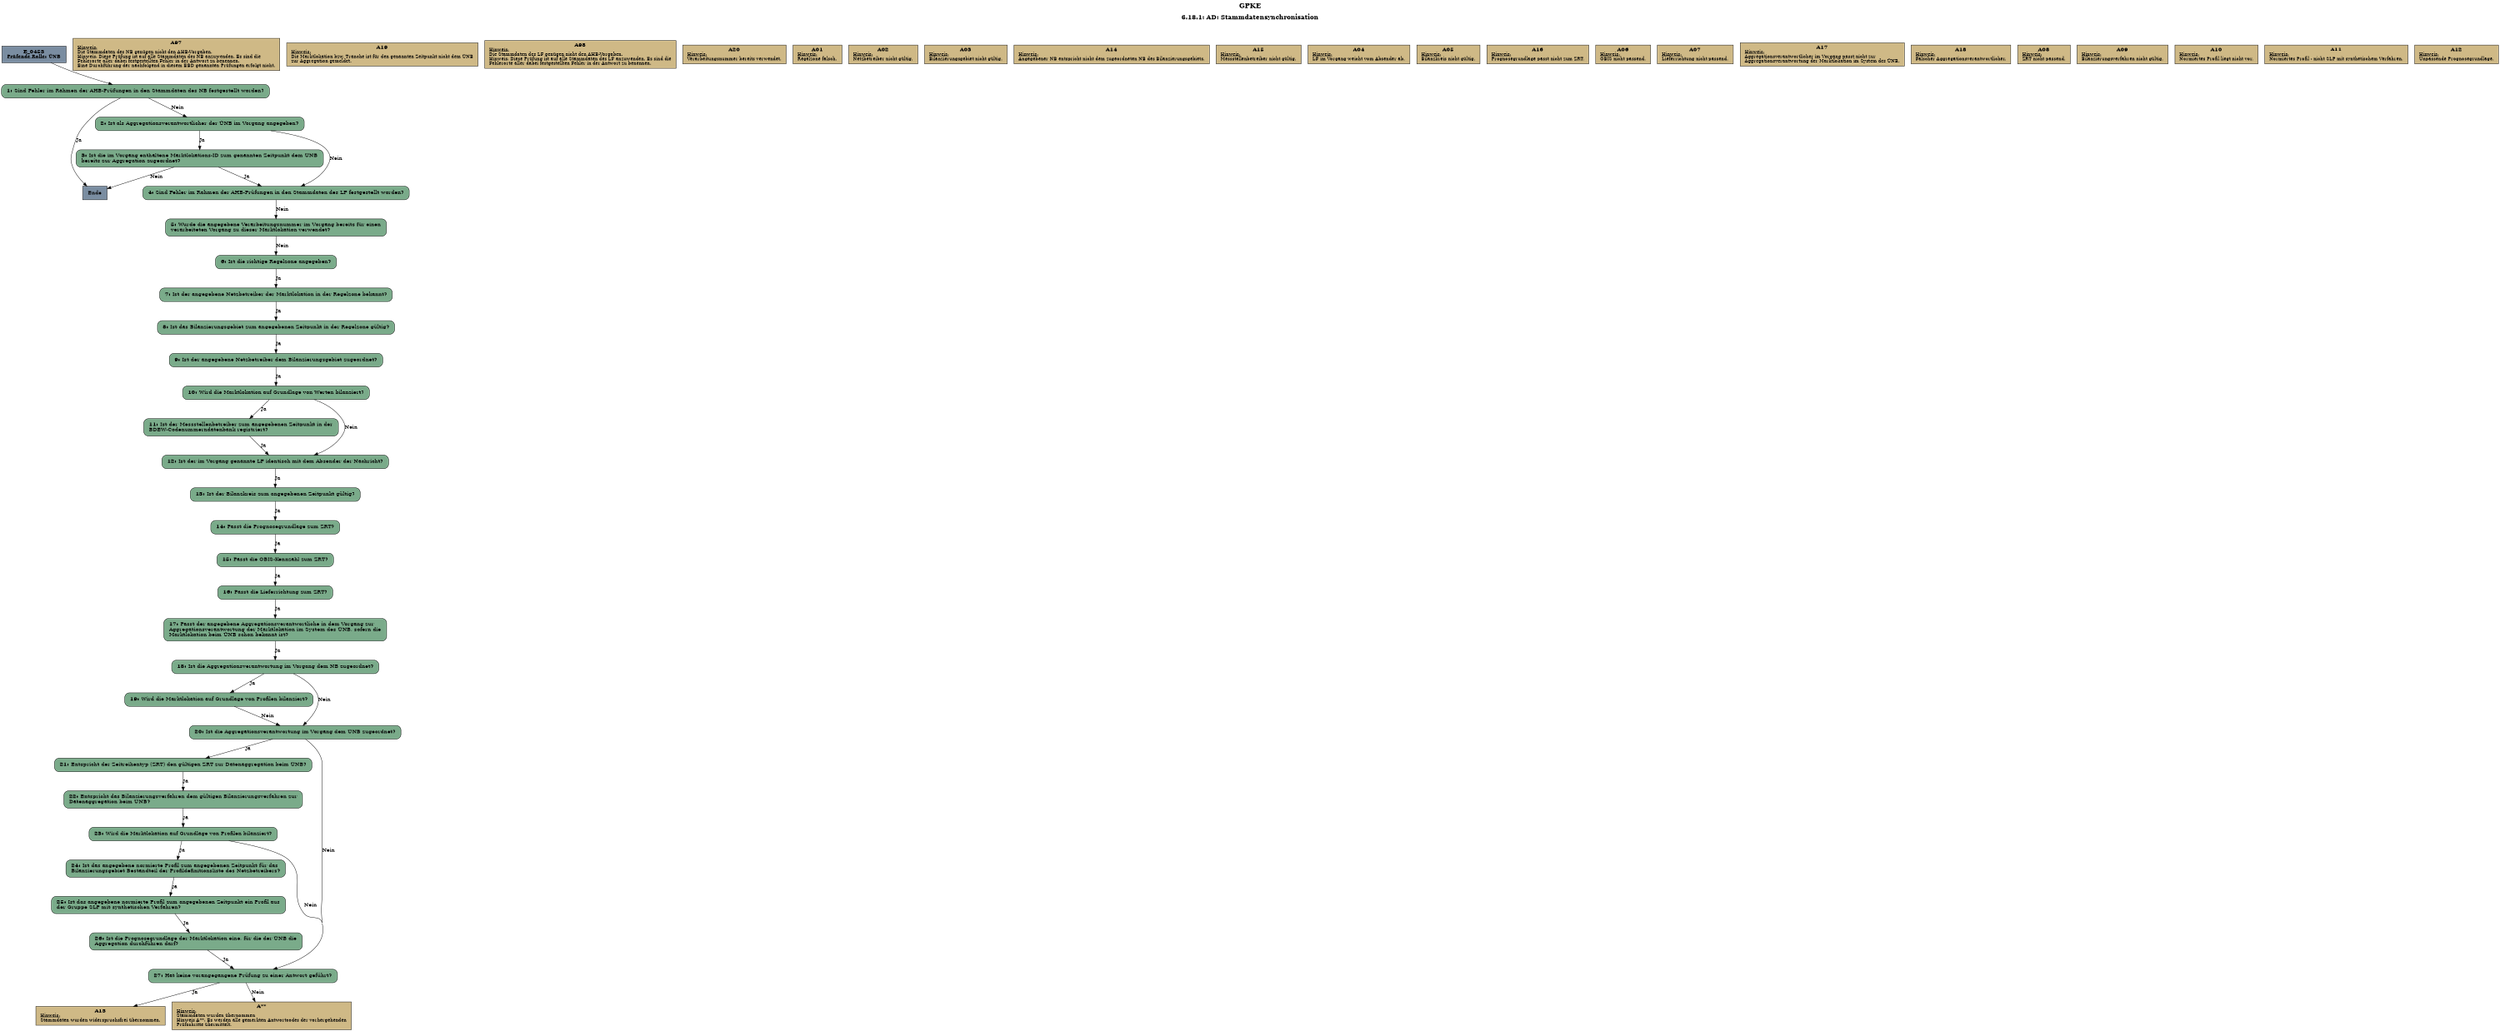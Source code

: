 digraph D {
    labelloc="t";
    label=<<B><FONT POINT-SIZE="18">GPKE</FONT></B><BR/><BR/><B><FONT POINT-SIZE="16">6.18.1: AD: Stammdatensynchronisation</FONT></B><BR/><BR/><BR/><BR/>>;
    ratio="compress";
    concentrate=true;
    pack=true;
    rankdir=TB;
    packmode="array";
    size="20,20";
    "Start" [margin="0.2,0.12", shape=box, style=filled, fillcolor="#7a8da1", label=<<B>E_0453</B><BR align="center"/><FONT point-size="12"><B><U>Prüfende Rolle:</U> ÜNB</B></FONT><BR align="center"/>>];
    "1" [margin="0.2,0.12", shape=box, style="filled,rounded", fillcolor="#7aab8a", label=<<B>1: </B>Sind Fehler im Rahmen der AHB-Prüfungen in den Stammdaten des NB festgestellt worden?<BR align="left"/>>];
    "A97" [margin="0.17,0.08", shape=box, style=filled, fillcolor="#cfb986", label=<<B>A97</B><BR align="center"/><FONT point-size="12"><U>Hinweis:</U><BR align="left"/>Die Stammdaten des NB genügen nicht den AHB-Vorgaben.<BR align="left"/>Hinweis: Diese Prüfung ist auf alle Stammdaten des NB anzuwenden. Es sind die<BR align="left"/>Fehlerorte aller dabei festgestellten Fehler in der Antwort zu benennen.<BR align="left"/>Eine Durchführung der nachfolgend in diesem EBD genannten Prüfungen erfolgt nicht.<BR align="left"/></FONT>>];
    "Ende" [margin="0.2,0.12", shape=box, style=filled, fillcolor="#7a8da1", label="Ende"];
    "2" [margin="0.2,0.12", shape=box, style="filled,rounded", fillcolor="#7aab8a", label=<<B>2: </B>Ist als Aggregationsverantwortlicher der ÜNB im Vorgang angegeben?<BR align="left"/>>];
    "3" [margin="0.2,0.12", shape=box, style="filled,rounded", fillcolor="#7aab8a", label=<<B>3: </B>Ist die im Vorgang enthaltene Marktlokations-ID zum genannten Zeitpunkt dem ÜNB<BR align="left"/>bereits zur Aggregation zugeordnet?<BR align="left"/>>];
    "A19" [margin="0.17,0.08", shape=box, style=filled, fillcolor="#cfb986", label=<<B>A19</B><BR align="center"/><FONT point-size="12"><U>Hinweis:</U><BR align="left"/>Die Marktlokation bzw. Tranche ist für den genannten Zeitpunkt nicht dem ÜNB<BR align="left"/>zur Aggregation gemeldet.<BR align="left"/></FONT>>];
    "4" [margin="0.2,0.12", shape=box, style="filled,rounded", fillcolor="#7aab8a", label=<<B>4: </B>Sind Fehler im Rahmen der AHB-Prüfungen in den Stammdaten des LF festgestellt worden?<BR align="left"/>>];
    "A98" [margin="0.17,0.08", shape=box, style=filled, fillcolor="#cfb986", label=<<B>A98</B><BR align="center"/><FONT point-size="12"><U>Hinweis:</U><BR align="left"/>Die Stammdaten des LF genügen nicht den AHB-Vorgaben.<BR align="left"/>Hinweis: Diese Prüfung ist auf alle Stammdaten des LF anzuwenden. Es sind die<BR align="left"/>Fehlerorte aller dabei festgestellten Fehler in der Antwort zu benennen.<BR align="left"/></FONT>>];
    "5" [margin="0.2,0.12", shape=box, style="filled,rounded", fillcolor="#7aab8a", label=<<B>5: </B>Wurde die angegebene Verarbeitungsnummer im Vorgang bereits für einen<BR align="left"/>verarbeiteten Vorgang zu dieser Marktlokation verwendet?<BR align="left"/>>];
    "A20" [margin="0.17,0.08", shape=box, style=filled, fillcolor="#cfb986", label=<<B>A20</B><BR align="center"/><FONT point-size="12"><U>Hinweis:</U><BR align="left"/>Verarbeitungsnummer bereits verwendet.<BR align="left"/></FONT>>];
    "6" [margin="0.2,0.12", shape=box, style="filled,rounded", fillcolor="#7aab8a", label=<<B>6: </B>Ist die richtige Regelzone angegeben?<BR align="left"/>>];
    "A01" [margin="0.17,0.08", shape=box, style=filled, fillcolor="#cfb986", label=<<B>A01</B><BR align="center"/><FONT point-size="12"><U>Hinweis:</U><BR align="left"/>Regelzone falsch.<BR align="left"/></FONT>>];
    "7" [margin="0.2,0.12", shape=box, style="filled,rounded", fillcolor="#7aab8a", label=<<B>7: </B>Ist der angegebene Netzbetreiber der Marktlokation in der Regelzone bekannt?<BR align="left"/>>];
    "A02" [margin="0.17,0.08", shape=box, style=filled, fillcolor="#cfb986", label=<<B>A02</B><BR align="center"/><FONT point-size="12"><U>Hinweis:</U><BR align="left"/>Netzbetreiber nicht gültig.<BR align="left"/></FONT>>];
    "8" [margin="0.2,0.12", shape=box, style="filled,rounded", fillcolor="#7aab8a", label=<<B>8: </B>Ist das Bilanzierungsgebiet zum angegebenen Zeitpunkt in der Regelzone gültig?<BR align="left"/>>];
    "A03" [margin="0.17,0.08", shape=box, style=filled, fillcolor="#cfb986", label=<<B>A03</B><BR align="center"/><FONT point-size="12"><U>Hinweis:</U><BR align="left"/>Bilanzierungsgebiet nicht gültig.<BR align="left"/></FONT>>];
    "9" [margin="0.2,0.12", shape=box, style="filled,rounded", fillcolor="#7aab8a", label=<<B>9: </B>Ist der angegebene Netzbetreiber dem Bilanzierungsgebiet zugeordnet?<BR align="left"/>>];
    "A14" [margin="0.17,0.08", shape=box, style=filled, fillcolor="#cfb986", label=<<B>A14</B><BR align="center"/><FONT point-size="12"><U>Hinweis:</U><BR align="left"/>Angegebener NB entspricht nicht dem zugeordneten NB des Bilanzierungsgebiets.<BR align="left"/></FONT>>];
    "10" [margin="0.2,0.12", shape=box, style="filled,rounded", fillcolor="#7aab8a", label=<<B>10: </B>Wird die Marktlokation auf Grundlage von Werten bilanziert?<BR align="left"/>>];
    "11" [margin="0.2,0.12", shape=box, style="filled,rounded", fillcolor="#7aab8a", label=<<B>11: </B>Ist der Messstellenbetreiber zum angegebenen Zeitpunkt in der<BR align="left"/>BDEW-Codenummerndatenbank registriert?<BR align="left"/>>];
    "A15" [margin="0.17,0.08", shape=box, style=filled, fillcolor="#cfb986", label=<<B>A15</B><BR align="center"/><FONT point-size="12"><U>Hinweis:</U><BR align="left"/>Messstellenbetreiber nicht gültig.<BR align="left"/></FONT>>];
    "12" [margin="0.2,0.12", shape=box, style="filled,rounded", fillcolor="#7aab8a", label=<<B>12: </B>Ist der im Vorgang genannte LF identisch mit dem Absender der Nachricht?<BR align="left"/>>];
    "A04" [margin="0.17,0.08", shape=box, style=filled, fillcolor="#cfb986", label=<<B>A04</B><BR align="center"/><FONT point-size="12"><U>Hinweis:</U><BR align="left"/>LF im Vorgang weicht vom Absender ab.<BR align="left"/></FONT>>];
    "13" [margin="0.2,0.12", shape=box, style="filled,rounded", fillcolor="#7aab8a", label=<<B>13: </B>Ist der Bilanzkreis zum angegebenen Zeitpunkt gültig?<BR align="left"/>>];
    "A05" [margin="0.17,0.08", shape=box, style=filled, fillcolor="#cfb986", label=<<B>A05</B><BR align="center"/><FONT point-size="12"><U>Hinweis:</U><BR align="left"/>Bilanzkreis nicht gültig.<BR align="left"/></FONT>>];
    "14" [margin="0.2,0.12", shape=box, style="filled,rounded", fillcolor="#7aab8a", label=<<B>14: </B>Passt die Prognosegrundlage zum ZRT?<BR align="left"/>>];
    "A16" [margin="0.17,0.08", shape=box, style=filled, fillcolor="#cfb986", label=<<B>A16</B><BR align="center"/><FONT point-size="12"><U>Hinweis:</U><BR align="left"/>Prognosegrundlage passt nicht zum ZRT.<BR align="left"/></FONT>>];
    "15" [margin="0.2,0.12", shape=box, style="filled,rounded", fillcolor="#7aab8a", label=<<B>15: </B>Passt die OBIS-Kennzahl zum ZRT?<BR align="left"/>>];
    "A06" [margin="0.17,0.08", shape=box, style=filled, fillcolor="#cfb986", label=<<B>A06</B><BR align="center"/><FONT point-size="12"><U>Hinweis:</U><BR align="left"/>OBIS nicht passend.<BR align="left"/></FONT>>];
    "16" [margin="0.2,0.12", shape=box, style="filled,rounded", fillcolor="#7aab8a", label=<<B>16: </B>Passt die Lieferrichtung zum ZRT?<BR align="left"/>>];
    "A07" [margin="0.17,0.08", shape=box, style=filled, fillcolor="#cfb986", label=<<B>A07</B><BR align="center"/><FONT point-size="12"><U>Hinweis:</U><BR align="left"/>Lieferrichtung nicht passend.<BR align="left"/></FONT>>];
    "17" [margin="0.2,0.12", shape=box, style="filled,rounded", fillcolor="#7aab8a", label=<<B>17: </B>Passt der angegebene Aggregationsverantwortliche in dem Vorgang zur<BR align="left"/>Aggregationsverantwortung der Marktlokation im System des ÜNB, sofern die<BR align="left"/>Marktlokation beim ÜNB schon bekannt ist?<BR align="left"/>>];
    "A17" [margin="0.17,0.08", shape=box, style=filled, fillcolor="#cfb986", label=<<B>A17</B><BR align="center"/><FONT point-size="12"><U>Hinweis:</U><BR align="left"/>Aggregationsverantwortlicher im Vorgang passt nicht zur<BR align="left"/>Aggregationsverantwortung der Marktlokation im System des ÜNB.<BR align="left"/></FONT>>];
    "18" [margin="0.2,0.12", shape=box, style="filled,rounded", fillcolor="#7aab8a", label=<<B>18: </B>Ist die Aggregationsverantwortung im Vorgang dem NB zugeordnet?<BR align="left"/>>];
    "19" [margin="0.2,0.12", shape=box, style="filled,rounded", fillcolor="#7aab8a", label=<<B>19: </B>Wird die Marktlokation auf Grundlage von Profilen bilanziert?<BR align="left"/>>];
    "A18" [margin="0.17,0.08", shape=box, style=filled, fillcolor="#cfb986", label=<<B>A18</B><BR align="center"/><FONT point-size="12"><U>Hinweis:</U><BR align="left"/>Falscher Aggregationsverantwortlicher.<BR align="left"/></FONT>>];
    "20" [margin="0.2,0.12", shape=box, style="filled,rounded", fillcolor="#7aab8a", label=<<B>20: </B>Ist die Aggregationsverantwortung im Vorgang dem ÜNB zugeordnet?<BR align="left"/>>];
    "21" [margin="0.2,0.12", shape=box, style="filled,rounded", fillcolor="#7aab8a", label=<<B>21: </B>Entspricht der Zeitreihentyp (ZRT) den gültigen ZRT zur Datenaggregation beim ÜNB?<BR align="left"/>>];
    "A08" [margin="0.17,0.08", shape=box, style=filled, fillcolor="#cfb986", label=<<B>A08</B><BR align="center"/><FONT point-size="12"><U>Hinweis:</U><BR align="left"/>ZRT nicht passend.<BR align="left"/></FONT>>];
    "22" [margin="0.2,0.12", shape=box, style="filled,rounded", fillcolor="#7aab8a", label=<<B>22: </B>Entspricht das Bilanzierungsverfahren dem gültigen Bilanzierungsverfahren zur<BR align="left"/>Datenaggregation beim ÜNB?<BR align="left"/>>];
    "A09" [margin="0.17,0.08", shape=box, style=filled, fillcolor="#cfb986", label=<<B>A09</B><BR align="center"/><FONT point-size="12"><U>Hinweis:</U><BR align="left"/>Bilanzierungsverfahren nicht gültig.<BR align="left"/></FONT>>];
    "23" [margin="0.2,0.12", shape=box, style="filled,rounded", fillcolor="#7aab8a", label=<<B>23: </B>Wird die Marktlokation auf Grundlage von Profilen bilanziert?<BR align="left"/>>];
    "24" [margin="0.2,0.12", shape=box, style="filled,rounded", fillcolor="#7aab8a", label=<<B>24: </B>Ist das angegebene normierte Profil zum angegebenen Zeitpunkt für das<BR align="left"/>Bilanzierungsgebiet Bestandteil der Profildefinitionsliste des Netzbetreibers?<BR align="left"/>>];
    "A10" [margin="0.17,0.08", shape=box, style=filled, fillcolor="#cfb986", label=<<B>A10</B><BR align="center"/><FONT point-size="12"><U>Hinweis:</U><BR align="left"/>Normiertes Profil liegt nicht vor.<BR align="left"/></FONT>>];
    "25" [margin="0.2,0.12", shape=box, style="filled,rounded", fillcolor="#7aab8a", label=<<B>25: </B>Ist das angegebene normierte Profil zum angegebenen Zeitpunkt ein Profil aus<BR align="left"/>der Gruppe SLP mit synthetischen Verfahren?<BR align="left"/>>];
    "A11" [margin="0.17,0.08", shape=box, style=filled, fillcolor="#cfb986", label=<<B>A11</B><BR align="center"/><FONT point-size="12"><U>Hinweis:</U><BR align="left"/>Normiertes Profil - nicht SLP mit synthetischem Verfahren.<BR align="left"/></FONT>>];
    "26" [margin="0.2,0.12", shape=box, style="filled,rounded", fillcolor="#7aab8a", label=<<B>26: </B>Ist die Prognosegrundlage der Marktlokation eine, für die der ÜNB die<BR align="left"/>Aggregation durchführen darf?<BR align="left"/>>];
    "A12" [margin="0.17,0.08", shape=box, style=filled, fillcolor="#cfb986", label=<<B>A12</B><BR align="center"/><FONT point-size="12"><U>Hinweis:</U><BR align="left"/>Unpassende Prognosegrundlage.<BR align="left"/></FONT>>];
    "27" [margin="0.2,0.12", shape=box, style="filled,rounded", fillcolor="#7aab8a", label=<<B>27: </B>Hat keine vorangegangene Prüfung zu einer Antwort geführt?<BR align="left"/>>];
    "A13" [margin="0.17,0.08", shape=box, style=filled, fillcolor="#cfb986", label=<<B>A13</B><BR align="center"/><FONT point-size="12"><U>Hinweis:</U><BR align="left"/>Stammdaten wurden widerspruchsfrei übernommen.<BR align="left"/></FONT>>];
    "A**" [margin="0.17,0.08", shape=box, style=filled, fillcolor="#cfb986", label=<<B>A**</B><BR align="center"/><FONT point-size="12"><U>Hinweis:</U><BR align="left"/>Stammdaten wurden übernommen<BR align="left"/>Hinweis A**: Es werden alle gemerkten Antwortcodes der vorhergehenden<BR align="left"/>Prüfschritte übermittelt.<BR align="left"/></FONT>>];

    "Start" -> "1";
    "1" -> "Ende" [label="Ja"];
    "1" -> "2" [label="Nein"];
    "2" -> "3" [label="Ja"];
    "2" -> "4" [label="Nein"];
    "3" -> "Ende" [label="Nein"];
    "3" -> "4" [label="Ja"];
    "4" -> "5" [label="Nein"];
    "5" -> "6" [label="Nein"];
    "6" -> "7" [label="Ja"];
    "7" -> "8" [label="Ja"];
    "8" -> "9" [label="Ja"];
    "9" -> "10" [label="Ja"];
    "10" -> "11" [label="Ja"];
    "10" -> "12" [label="Nein"];
    "11" -> "12" [label="Ja"];
    "12" -> "13" [label="Ja"];
    "13" -> "14" [label="Ja"];
    "14" -> "15" [label="Ja"];
    "15" -> "16" [label="Ja"];
    "16" -> "17" [label="Ja"];
    "17" -> "18" [label="Ja"];
    "18" -> "19" [label="Ja"];
    "18" -> "20" [label="Nein"];
    "19" -> "20" [label="Nein"];
    "20" -> "21" [label="Ja"];
    "20" -> "27" [label="Nein"];
    "21" -> "22" [label="Ja"];
    "22" -> "23" [label="Ja"];
    "23" -> "24" [label="Ja"];
    "23" -> "27" [label="Nein"];
    "24" -> "25" [label="Ja"];
    "25" -> "26" [label="Ja"];
    "26" -> "27" [label="Ja"];
    "27" -> "A13" [label="Ja"];
    "27" -> "A**" [label="Nein"];

    bgcolor="transparent";
}